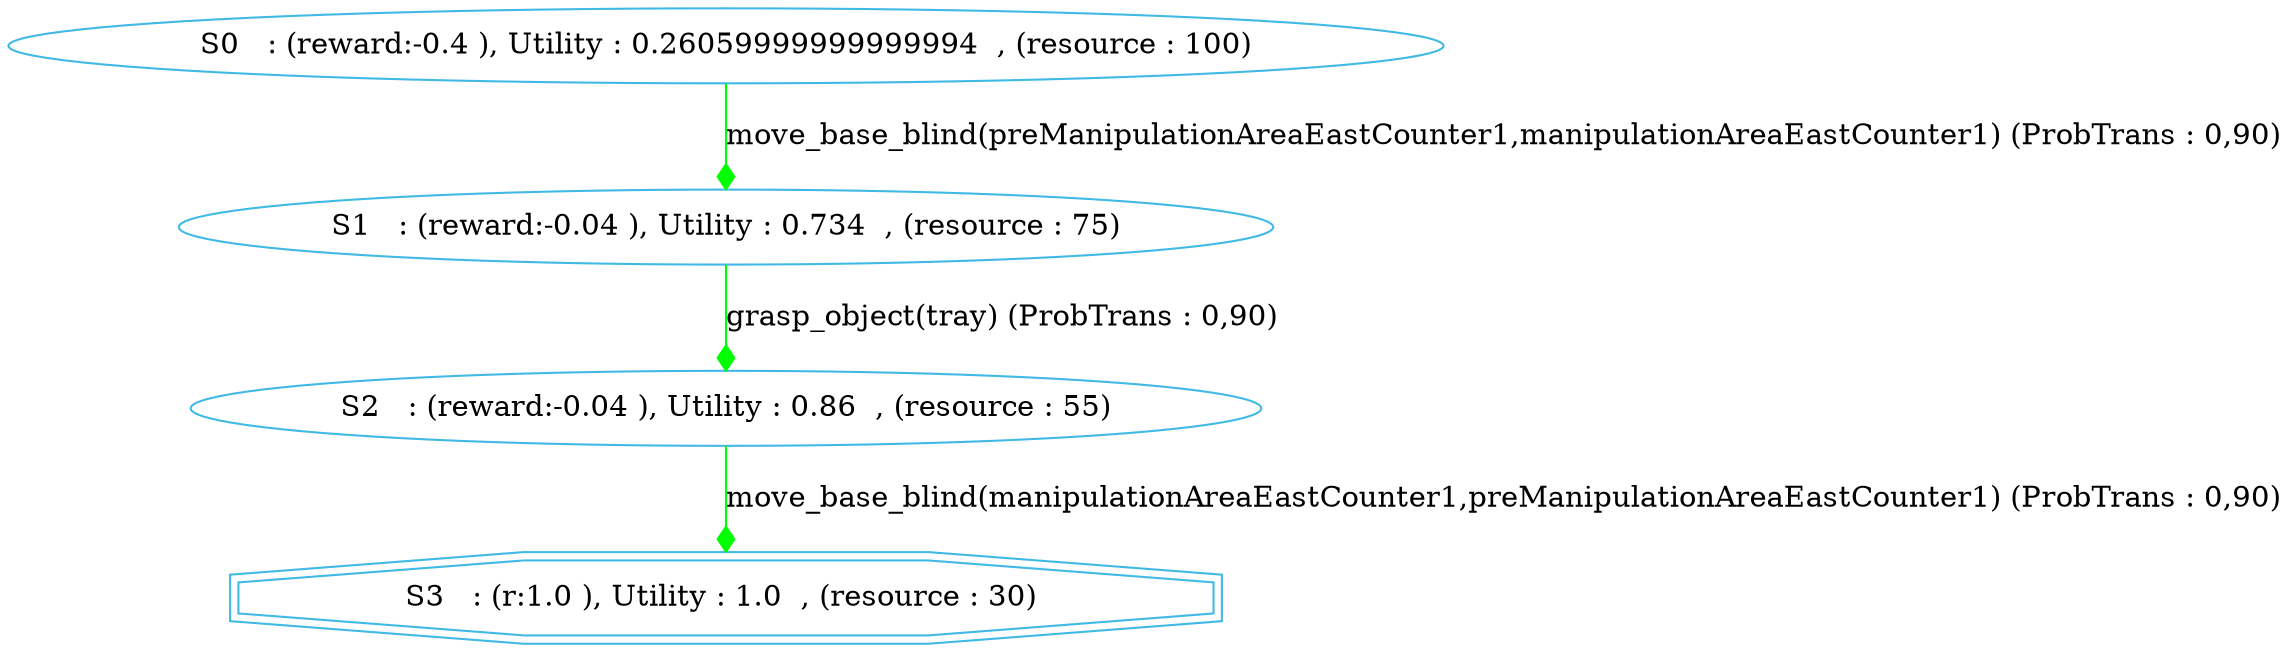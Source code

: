 digraph {
  node [color="#40b9e5" ]
 size="60,17";
"3" [label=" S3   : (r:1.0 ), Utility : 1.0  , (resource : 30)  " shape=doubleoctagon];
"0" [label=" S0   : (reward:-0.4 ), Utility : 0.26059999999999994  , (resource : 100) "]"1" [label=" S1   : (reward:-0.04 ), Utility : 0.734  , (resource : 75) "]"2" [label=" S2   : (reward:-0.04 ), Utility : 0.86  , (resource : 55) "]"0" -> "1" [ label="move_base_blind(preManipulationAreaEastCounter1,manipulationAreaEastCounter1) (ProbTrans : 0,90)"
, arrowhead = diamond , color=green];"1" -> "2" [ label="grasp_object(tray) (ProbTrans : 0,90)"
, arrowhead = diamond , color=green];"2" -> "3" [ label="move_base_blind(manipulationAreaEastCounter1,preManipulationAreaEastCounter1) (ProbTrans : 0,90)"
, arrowhead = diamond , color=green];}
